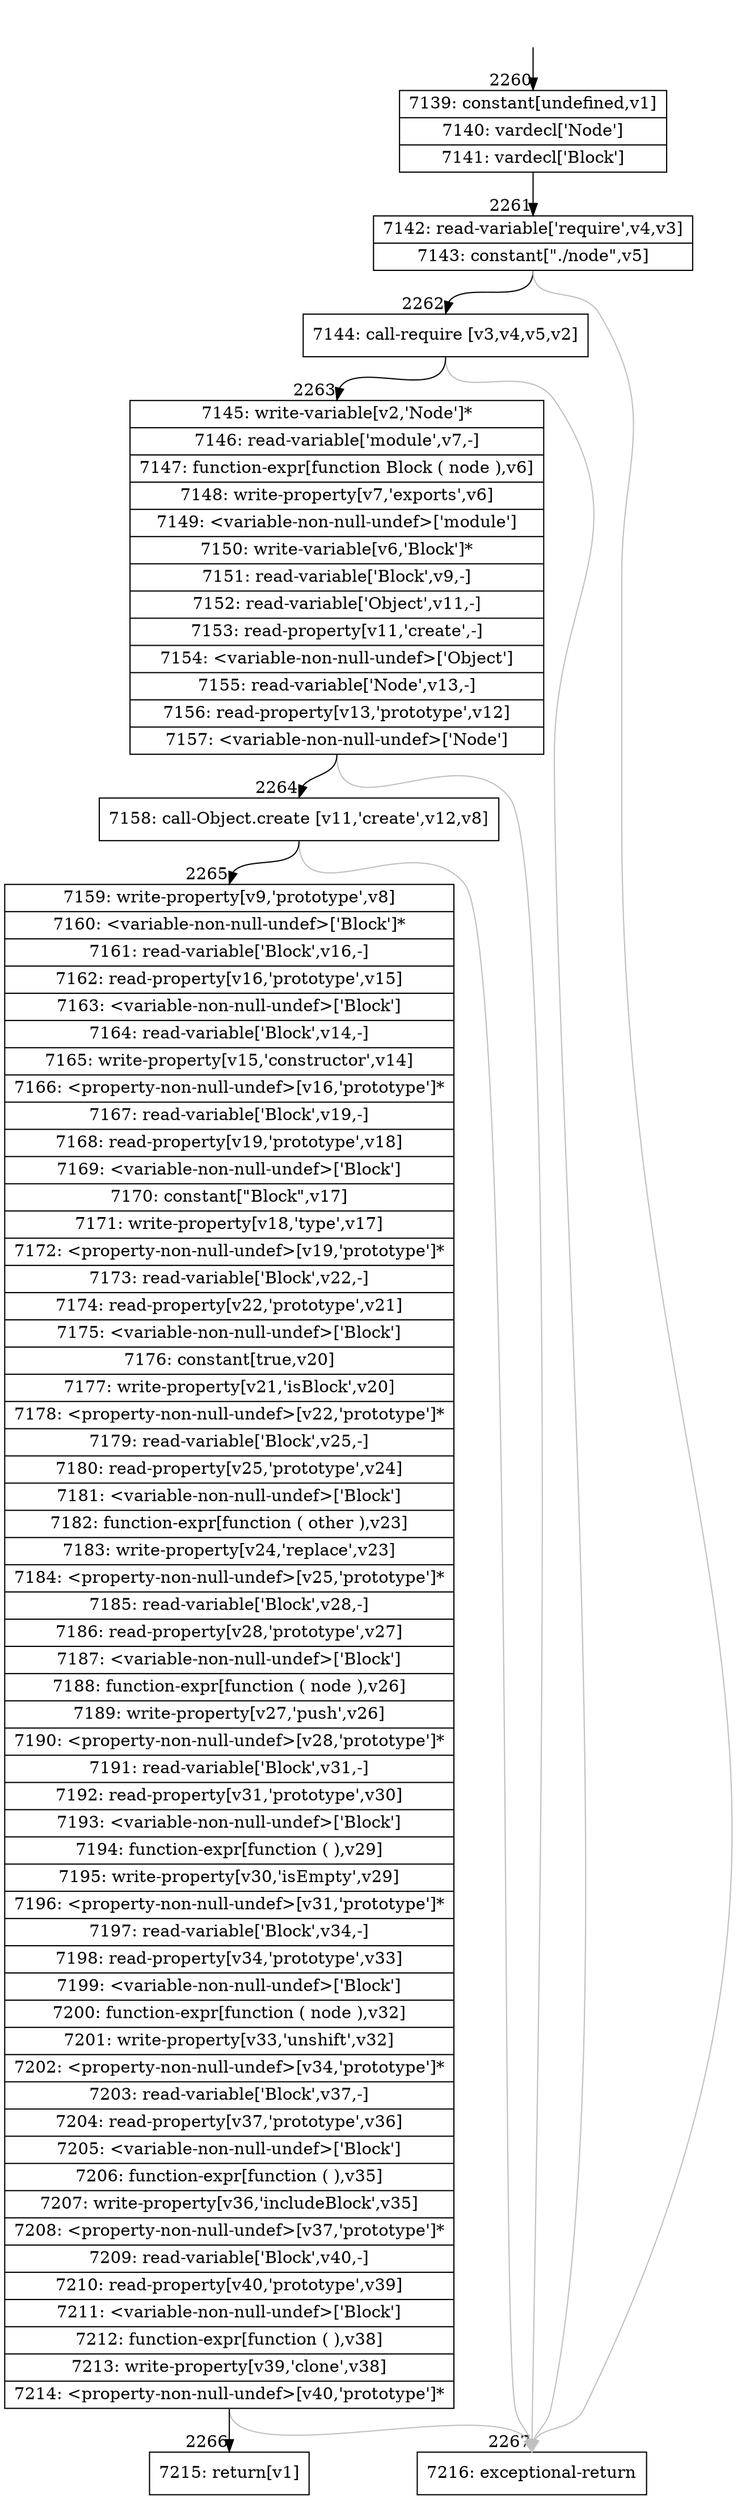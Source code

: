 digraph {
rankdir="TD"
BB_entry115[shape=none,label=""];
BB_entry115 -> BB2260 [tailport=s, headport=n, headlabel="    2260"]
BB2260 [shape=record label="{7139: constant[undefined,v1]|7140: vardecl['Node']|7141: vardecl['Block']}" ] 
BB2260 -> BB2261 [tailport=s, headport=n, headlabel="      2261"]
BB2261 [shape=record label="{7142: read-variable['require',v4,v3]|7143: constant[\"./node\",v5]}" ] 
BB2261 -> BB2262 [tailport=s, headport=n, headlabel="      2262"]
BB2261 -> BB2267 [tailport=s, headport=n, color=gray, headlabel="      2267"]
BB2262 [shape=record label="{7144: call-require [v3,v4,v5,v2]}" ] 
BB2262 -> BB2263 [tailport=s, headport=n, headlabel="      2263"]
BB2262 -> BB2267 [tailport=s, headport=n, color=gray]
BB2263 [shape=record label="{7145: write-variable[v2,'Node']*|7146: read-variable['module',v7,-]|7147: function-expr[function Block ( node ),v6]|7148: write-property[v7,'exports',v6]|7149: \<variable-non-null-undef\>['module']|7150: write-variable[v6,'Block']*|7151: read-variable['Block',v9,-]|7152: read-variable['Object',v11,-]|7153: read-property[v11,'create',-]|7154: \<variable-non-null-undef\>['Object']|7155: read-variable['Node',v13,-]|7156: read-property[v13,'prototype',v12]|7157: \<variable-non-null-undef\>['Node']}" ] 
BB2263 -> BB2264 [tailport=s, headport=n, headlabel="      2264"]
BB2263 -> BB2267 [tailport=s, headport=n, color=gray]
BB2264 [shape=record label="{7158: call-Object.create [v11,'create',v12,v8]}" ] 
BB2264 -> BB2265 [tailport=s, headport=n, headlabel="      2265"]
BB2264 -> BB2267 [tailport=s, headport=n, color=gray]
BB2265 [shape=record label="{7159: write-property[v9,'prototype',v8]|7160: \<variable-non-null-undef\>['Block']*|7161: read-variable['Block',v16,-]|7162: read-property[v16,'prototype',v15]|7163: \<variable-non-null-undef\>['Block']|7164: read-variable['Block',v14,-]|7165: write-property[v15,'constructor',v14]|7166: \<property-non-null-undef\>[v16,'prototype']*|7167: read-variable['Block',v19,-]|7168: read-property[v19,'prototype',v18]|7169: \<variable-non-null-undef\>['Block']|7170: constant[\"Block\",v17]|7171: write-property[v18,'type',v17]|7172: \<property-non-null-undef\>[v19,'prototype']*|7173: read-variable['Block',v22,-]|7174: read-property[v22,'prototype',v21]|7175: \<variable-non-null-undef\>['Block']|7176: constant[true,v20]|7177: write-property[v21,'isBlock',v20]|7178: \<property-non-null-undef\>[v22,'prototype']*|7179: read-variable['Block',v25,-]|7180: read-property[v25,'prototype',v24]|7181: \<variable-non-null-undef\>['Block']|7182: function-expr[function ( other ),v23]|7183: write-property[v24,'replace',v23]|7184: \<property-non-null-undef\>[v25,'prototype']*|7185: read-variable['Block',v28,-]|7186: read-property[v28,'prototype',v27]|7187: \<variable-non-null-undef\>['Block']|7188: function-expr[function ( node ),v26]|7189: write-property[v27,'push',v26]|7190: \<property-non-null-undef\>[v28,'prototype']*|7191: read-variable['Block',v31,-]|7192: read-property[v31,'prototype',v30]|7193: \<variable-non-null-undef\>['Block']|7194: function-expr[function ( ),v29]|7195: write-property[v30,'isEmpty',v29]|7196: \<property-non-null-undef\>[v31,'prototype']*|7197: read-variable['Block',v34,-]|7198: read-property[v34,'prototype',v33]|7199: \<variable-non-null-undef\>['Block']|7200: function-expr[function ( node ),v32]|7201: write-property[v33,'unshift',v32]|7202: \<property-non-null-undef\>[v34,'prototype']*|7203: read-variable['Block',v37,-]|7204: read-property[v37,'prototype',v36]|7205: \<variable-non-null-undef\>['Block']|7206: function-expr[function ( ),v35]|7207: write-property[v36,'includeBlock',v35]|7208: \<property-non-null-undef\>[v37,'prototype']*|7209: read-variable['Block',v40,-]|7210: read-property[v40,'prototype',v39]|7211: \<variable-non-null-undef\>['Block']|7212: function-expr[function ( ),v38]|7213: write-property[v39,'clone',v38]|7214: \<property-non-null-undef\>[v40,'prototype']*}" ] 
BB2265 -> BB2266 [tailport=s, headport=n, headlabel="      2266"]
BB2265 -> BB2267 [tailport=s, headport=n, color=gray]
BB2266 [shape=record label="{7215: return[v1]}" ] 
BB2267 [shape=record label="{7216: exceptional-return}" ] 
//#$~ 2350
}
